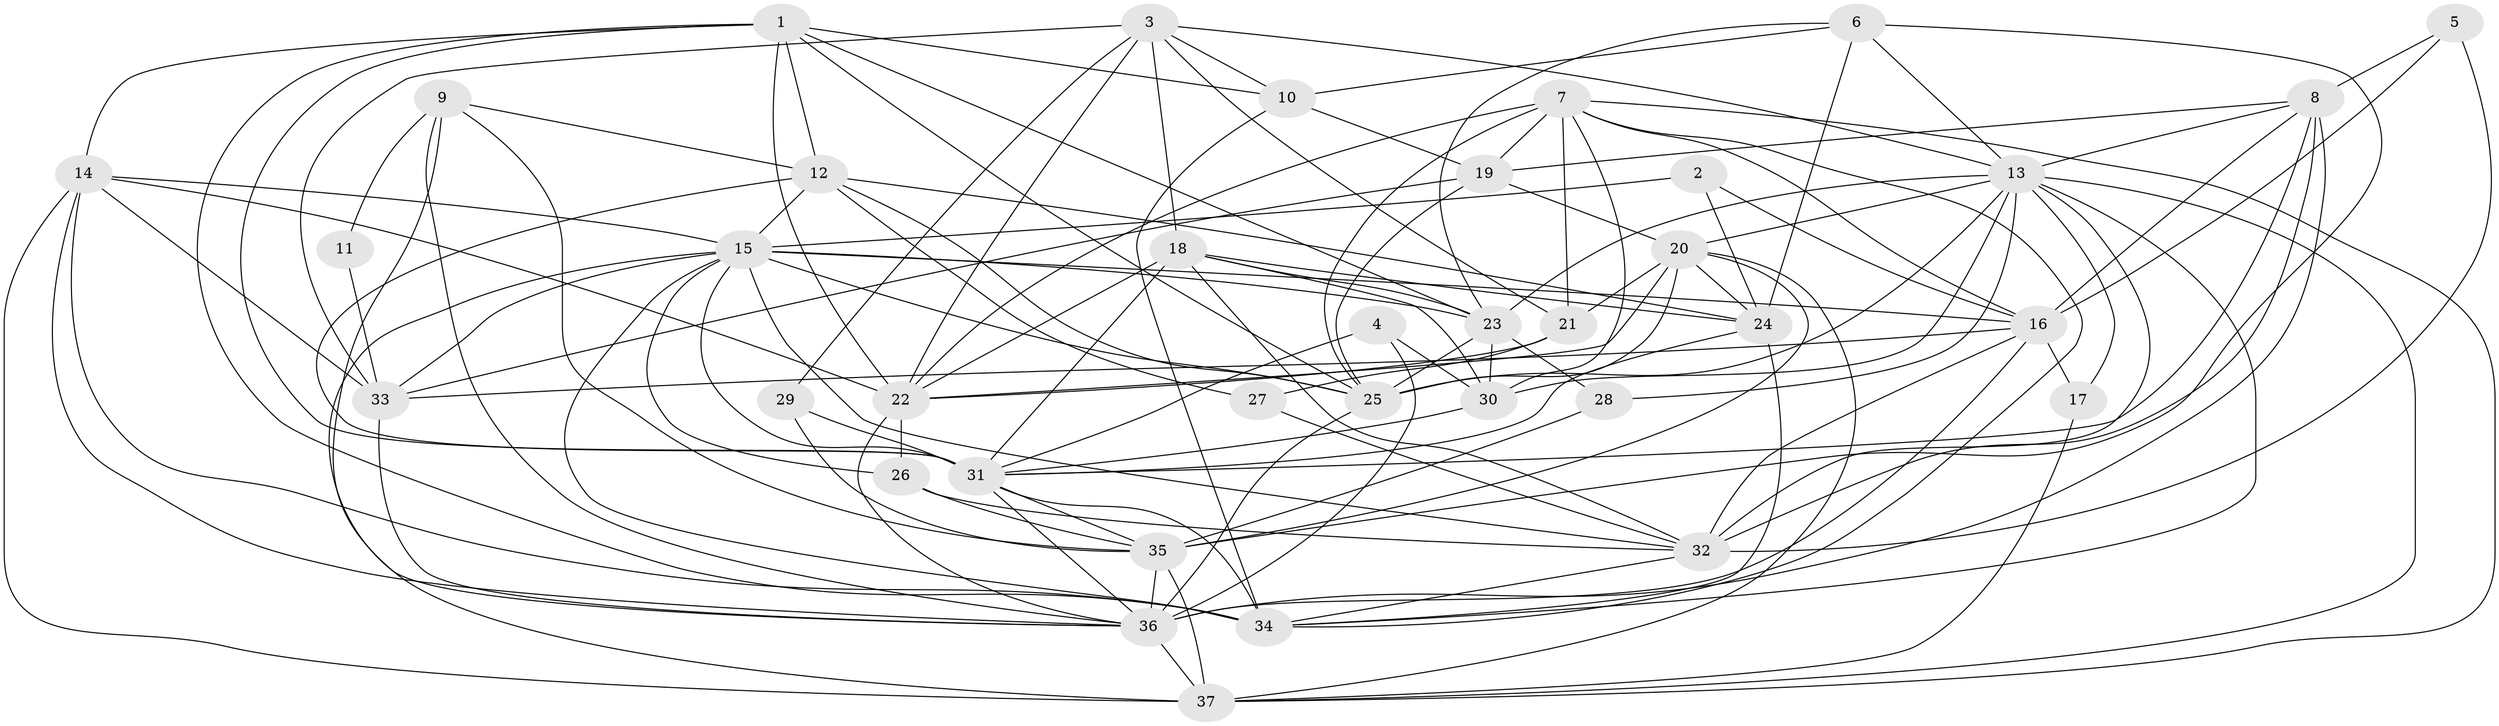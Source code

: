 // original degree distribution, {3: 0.3089430894308943, 5: 0.1951219512195122, 2: 0.12195121951219512, 4: 0.22764227642276422, 6: 0.08943089430894309, 7: 0.04878048780487805, 8: 0.008130081300813009}
// Generated by graph-tools (version 1.1) at 2025/37/03/04/25 23:37:05]
// undirected, 37 vertices, 125 edges
graph export_dot {
  node [color=gray90,style=filled];
  1;
  2;
  3;
  4;
  5;
  6;
  7;
  8;
  9;
  10;
  11;
  12;
  13;
  14;
  15;
  16;
  17;
  18;
  19;
  20;
  21;
  22;
  23;
  24;
  25;
  26;
  27;
  28;
  29;
  30;
  31;
  32;
  33;
  34;
  35;
  36;
  37;
  1 -- 10 [weight=1.0];
  1 -- 12 [weight=1.0];
  1 -- 14 [weight=1.0];
  1 -- 22 [weight=1.0];
  1 -- 23 [weight=1.0];
  1 -- 25 [weight=1.0];
  1 -- 31 [weight=1.0];
  1 -- 34 [weight=1.0];
  2 -- 15 [weight=2.0];
  2 -- 16 [weight=1.0];
  2 -- 24 [weight=1.0];
  3 -- 10 [weight=1.0];
  3 -- 13 [weight=1.0];
  3 -- 18 [weight=1.0];
  3 -- 21 [weight=1.0];
  3 -- 22 [weight=1.0];
  3 -- 29 [weight=1.0];
  3 -- 33 [weight=1.0];
  4 -- 30 [weight=1.0];
  4 -- 31 [weight=1.0];
  4 -- 36 [weight=1.0];
  5 -- 8 [weight=1.0];
  5 -- 16 [weight=1.0];
  5 -- 32 [weight=1.0];
  6 -- 10 [weight=1.0];
  6 -- 13 [weight=1.0];
  6 -- 23 [weight=1.0];
  6 -- 24 [weight=1.0];
  6 -- 35 [weight=2.0];
  7 -- 16 [weight=1.0];
  7 -- 19 [weight=2.0];
  7 -- 21 [weight=1.0];
  7 -- 22 [weight=1.0];
  7 -- 25 [weight=1.0];
  7 -- 30 [weight=1.0];
  7 -- 34 [weight=1.0];
  7 -- 37 [weight=2.0];
  8 -- 13 [weight=1.0];
  8 -- 16 [weight=1.0];
  8 -- 19 [weight=1.0];
  8 -- 31 [weight=1.0];
  8 -- 32 [weight=1.0];
  8 -- 36 [weight=2.0];
  9 -- 11 [weight=1.0];
  9 -- 12 [weight=1.0];
  9 -- 35 [weight=1.0];
  9 -- 36 [weight=1.0];
  9 -- 37 [weight=3.0];
  10 -- 19 [weight=1.0];
  10 -- 34 [weight=1.0];
  11 -- 33 [weight=1.0];
  12 -- 15 [weight=1.0];
  12 -- 24 [weight=1.0];
  12 -- 25 [weight=1.0];
  12 -- 27 [weight=1.0];
  12 -- 31 [weight=2.0];
  13 -- 17 [weight=1.0];
  13 -- 20 [weight=1.0];
  13 -- 23 [weight=1.0];
  13 -- 25 [weight=1.0];
  13 -- 28 [weight=2.0];
  13 -- 30 [weight=1.0];
  13 -- 32 [weight=2.0];
  13 -- 34 [weight=1.0];
  13 -- 37 [weight=1.0];
  14 -- 15 [weight=1.0];
  14 -- 22 [weight=2.0];
  14 -- 33 [weight=3.0];
  14 -- 34 [weight=3.0];
  14 -- 36 [weight=1.0];
  14 -- 37 [weight=1.0];
  15 -- 16 [weight=1.0];
  15 -- 23 [weight=2.0];
  15 -- 25 [weight=1.0];
  15 -- 26 [weight=1.0];
  15 -- 31 [weight=1.0];
  15 -- 32 [weight=1.0];
  15 -- 33 [weight=1.0];
  15 -- 34 [weight=1.0];
  15 -- 36 [weight=1.0];
  16 -- 17 [weight=2.0];
  16 -- 32 [weight=1.0];
  16 -- 33 [weight=1.0];
  16 -- 36 [weight=1.0];
  17 -- 37 [weight=1.0];
  18 -- 22 [weight=1.0];
  18 -- 23 [weight=1.0];
  18 -- 24 [weight=1.0];
  18 -- 30 [weight=1.0];
  18 -- 31 [weight=1.0];
  18 -- 32 [weight=1.0];
  19 -- 20 [weight=1.0];
  19 -- 25 [weight=3.0];
  19 -- 33 [weight=1.0];
  20 -- 21 [weight=1.0];
  20 -- 22 [weight=1.0];
  20 -- 24 [weight=3.0];
  20 -- 25 [weight=1.0];
  20 -- 35 [weight=2.0];
  20 -- 37 [weight=2.0];
  21 -- 22 [weight=1.0];
  21 -- 27 [weight=2.0];
  22 -- 26 [weight=1.0];
  22 -- 36 [weight=1.0];
  23 -- 25 [weight=1.0];
  23 -- 28 [weight=2.0];
  23 -- 30 [weight=1.0];
  24 -- 31 [weight=1.0];
  24 -- 34 [weight=1.0];
  25 -- 36 [weight=1.0];
  26 -- 32 [weight=2.0];
  26 -- 35 [weight=1.0];
  27 -- 32 [weight=1.0];
  28 -- 35 [weight=2.0];
  29 -- 31 [weight=1.0];
  29 -- 35 [weight=1.0];
  30 -- 31 [weight=1.0];
  31 -- 34 [weight=1.0];
  31 -- 35 [weight=1.0];
  31 -- 36 [weight=1.0];
  32 -- 34 [weight=1.0];
  33 -- 36 [weight=1.0];
  35 -- 36 [weight=1.0];
  35 -- 37 [weight=1.0];
  36 -- 37 [weight=2.0];
}

